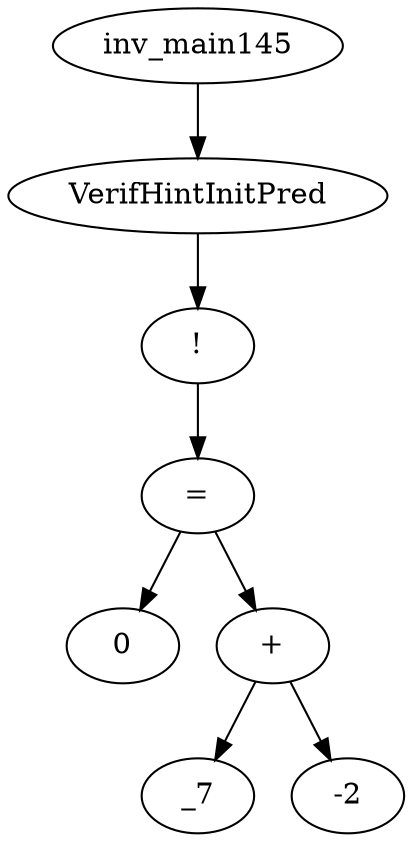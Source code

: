 digraph dag {
0 [label="inv_main145"];
1 [label="VerifHintInitPred"];
2 [label="!"];
3 [label="="];
4 [label="0"];
5 [label="+"];
6 [label="_7"];
7 [label="-2"];
0->1
1->2
2->3
3->5
3 -> 4
5->7
5 -> 6
}
